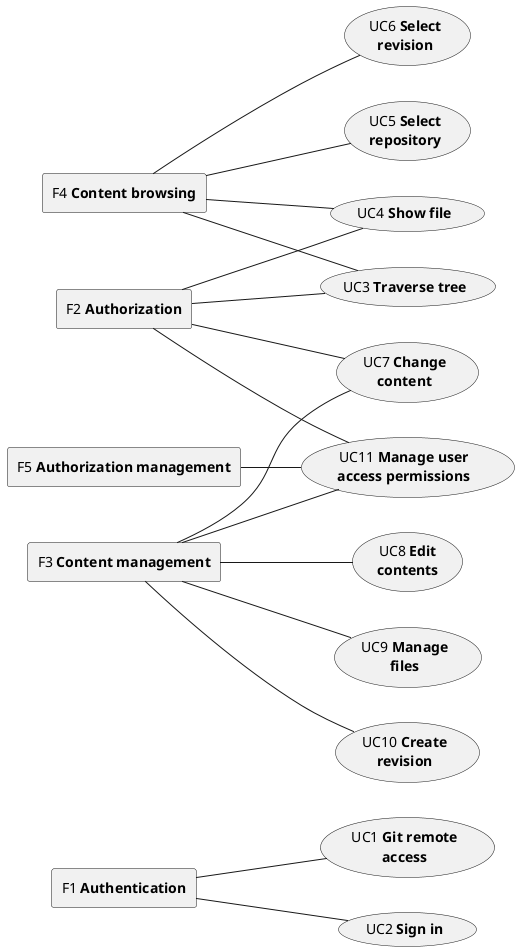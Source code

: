 @startuml
left to right direction
skinparam packageStyle rectangle
' rectangle "UC" {
    usecase "UC1 **Git remote**\n**access**" as uc1
    usecase "UC2 **Sign in**" as uc2
    usecase "UC3 **Traverse tree**" as uc3
    usecase "UC4 **Show file**" as uc4
    usecase "UC5 **Select**\n**repository**" as uc5
    usecase "UC6 **Select**\n**revision**" as uc6
    usecase "UC7 **Change**\n**content**" as uc7
    usecase "UC8 **Edit**\n**contents**" as uc8
    usecase "UC9 **Manage**\n**files**" as uc9
    usecase "UC10 **Create**\n**revision**" as uc10
    usecase "UC11 **Manage user**\n**access permissions**" as uc11
' }
' rectangle "FREQ" {
    rectangle "F1 **Authentication**" as f1
    rectangle "F2 **Authorization**" as f2
    rectangle "F3 **Content management**" as f3
    rectangle "F4 **Content browsing**" as f4
    rectangle "F5 **Authorization management**" as f5
' }

f1 -- uc1
f1 -- uc2

f2 -- uc3
f2 -- uc4
f2 -- uc7
f2 -- uc11

f3 -- uc8
f3 -- uc9
f3 -- uc10
f3 -- uc7
f3 -- uc11

f4 -- uc3
f4 -- uc4
f4 -- uc5
f4 -- uc6

f5 -- uc11
@enduml
